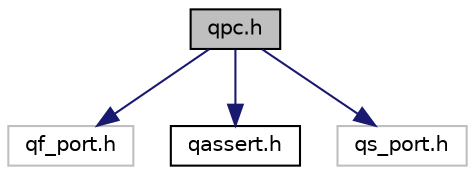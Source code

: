 digraph "qpc.h"
{
 // LATEX_PDF_SIZE
  edge [fontname="Helvetica",fontsize="10",labelfontname="Helvetica",labelfontsize="10"];
  node [fontname="Helvetica",fontsize="10",shape=record];
  Node1 [label="qpc.h",height=0.2,width=0.4,color="black", fillcolor="grey75", style="filled", fontcolor="black",tooltip="QP/C public interface including backwards-compatibility layer."];
  Node1 -> Node2 [color="midnightblue",fontsize="10",style="solid",fontname="Helvetica"];
  Node2 [label="qf_port.h",height=0.2,width=0.4,color="grey75", fillcolor="white", style="filled",tooltip=" "];
  Node1 -> Node3 [color="midnightblue",fontsize="10",style="solid",fontname="Helvetica"];
  Node3 [label="qassert.h",height=0.2,width=0.4,color="black", fillcolor="white", style="filled",URL="$qassert_8h.html",tooltip="Customizable and memory-efficient assertions for embedded systems."];
  Node1 -> Node4 [color="midnightblue",fontsize="10",style="solid",fontname="Helvetica"];
  Node4 [label="qs_port.h",height=0.2,width=0.4,color="grey75", fillcolor="white", style="filled",tooltip=" "];
}
